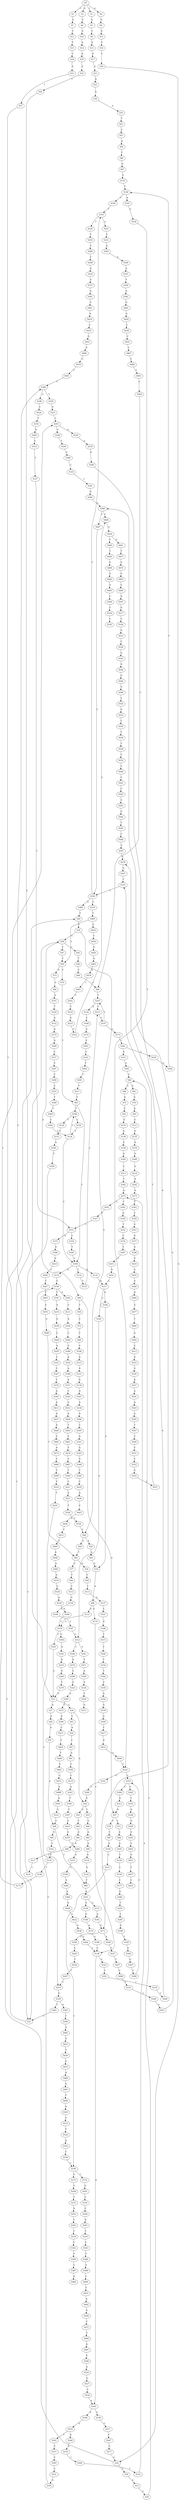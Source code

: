 strict digraph  {
	S0 -> S1 [ label = T ];
	S0 -> S2 [ label = G ];
	S0 -> S3 [ label = C ];
	S0 -> S4 [ label = A ];
	S1 -> S5 [ label = G ];
	S2 -> S6 [ label = C ];
	S3 -> S7 [ label = G ];
	S4 -> S8 [ label = G ];
	S5 -> S9 [ label = T ];
	S6 -> S10 [ label = G ];
	S7 -> S11 [ label = T ];
	S8 -> S12 [ label = G ];
	S9 -> S13 [ label = A ];
	S10 -> S14 [ label = A ];
	S11 -> S15 [ label = T ];
	S12 -> S16 [ label = T ];
	S13 -> S17 [ label = G ];
	S14 -> S18 [ label = A ];
	S15 -> S19 [ label = C ];
	S16 -> S20 [ label = C ];
	S17 -> S21 [ label = G ];
	S18 -> S22 [ label = G ];
	S19 -> S23 [ label = G ];
	S20 -> S24 [ label = G ];
	S21 -> S25 [ label = A ];
	S22 -> S26 [ label = T ];
	S23 -> S27 [ label = T ];
	S24 -> S28 [ label = C ];
	S24 -> S29 [ label = T ];
	S25 -> S30 [ label = A ];
	S26 -> S31 [ label = G ];
	S27 -> S32 [ label = C ];
	S28 -> S33 [ label = A ];
	S29 -> S34 [ label = C ];
	S30 -> S35 [ label = A ];
	S31 -> S36 [ label = G ];
	S31 -> S37 [ label = A ];
	S32 -> S38 [ label = C ];
	S33 -> S39 [ label = G ];
	S34 -> S38 [ label = C ];
	S34 -> S40 [ label = G ];
	S35 -> S41 [ label = T ];
	S36 -> S42 [ label = A ];
	S36 -> S43 [ label = T ];
	S37 -> S44 [ label = A ];
	S38 -> S45 [ label = C ];
	S38 -> S46 [ label = A ];
	S38 -> S47 [ label = T ];
	S39 -> S48 [ label = C ];
	S40 -> S49 [ label = G ];
	S40 -> S50 [ label = A ];
	S41 -> S51 [ label = C ];
	S42 -> S52 [ label = G ];
	S42 -> S53 [ label = C ];
	S43 -> S54 [ label = A ];
	S44 -> S55 [ label = G ];
	S45 -> S56 [ label = T ];
	S46 -> S57 [ label = A ];
	S46 -> S58 [ label = T ];
	S47 -> S59 [ label = T ];
	S48 -> S60 [ label = C ];
	S48 -> S61 [ label = A ];
	S49 -> S62 [ label = T ];
	S50 -> S63 [ label = A ];
	S51 -> S64 [ label = G ];
	S52 -> S65 [ label = C ];
	S53 -> S66 [ label = G ];
	S54 -> S67 [ label = C ];
	S55 -> S68 [ label = G ];
	S56 -> S69 [ label = C ];
	S57 -> S70 [ label = G ];
	S57 -> S71 [ label = C ];
	S58 -> S72 [ label = T ];
	S59 -> S73 [ label = A ];
	S59 -> S74 [ label = C ];
	S60 -> S75 [ label = A ];
	S61 -> S76 [ label = G ];
	S62 -> S77 [ label = G ];
	S62 -> S78 [ label = A ];
	S63 -> S79 [ label = G ];
	S64 -> S80 [ label = C ];
	S65 -> S81 [ label = G ];
	S66 -> S82 [ label = A ];
	S67 -> S83 [ label = A ];
	S68 -> S84 [ label = T ];
	S68 -> S85 [ label = G ];
	S69 -> S86 [ label = C ];
	S70 -> S87 [ label = T ];
	S71 -> S88 [ label = A ];
	S72 -> S89 [ label = T ];
	S73 -> S90 [ label = G ];
	S74 -> S91 [ label = T ];
	S75 -> S92 [ label = C ];
	S76 -> S93 [ label = A ];
	S77 -> S94 [ label = T ];
	S78 -> S95 [ label = C ];
	S79 -> S96 [ label = A ];
	S80 -> S97 [ label = G ];
	S81 -> S98 [ label = A ];
	S82 -> S99 [ label = A ];
	S83 -> S100 [ label = T ];
	S84 -> S101 [ label = A ];
	S85 -> S102 [ label = C ];
	S86 -> S103 [ label = T ];
	S87 -> S104 [ label = A ];
	S88 -> S105 [ label = G ];
	S89 -> S106 [ label = C ];
	S90 -> S107 [ label = A ];
	S91 -> S108 [ label = T ];
	S91 -> S109 [ label = C ];
	S92 -> S110 [ label = G ];
	S93 -> S111 [ label = G ];
	S94 -> S112 [ label = C ];
	S95 -> S113 [ label = T ];
	S96 -> S114 [ label = G ];
	S96 -> S115 [ label = A ];
	S97 -> S116 [ label = G ];
	S98 -> S117 [ label = G ];
	S99 -> S118 [ label = G ];
	S100 -> S119 [ label = C ];
	S101 -> S120 [ label = A ];
	S101 -> S121 [ label = G ];
	S102 -> S122 [ label = C ];
	S103 -> S123 [ label = C ];
	S103 -> S124 [ label = A ];
	S104 -> S125 [ label = C ];
	S105 -> S126 [ label = T ];
	S106 -> S127 [ label = A ];
	S107 -> S128 [ label = T ];
	S108 -> S129 [ label = T ];
	S108 -> S130 [ label = C ];
	S109 -> S131 [ label = C ];
	S109 -> S132 [ label = A ];
	S109 -> S133 [ label = G ];
	S110 -> S134 [ label = G ];
	S111 -> S135 [ label = G ];
	S112 -> S136 [ label = G ];
	S113 -> S137 [ label = A ];
	S114 -> S138 [ label = C ];
	S115 -> S139 [ label = G ];
	S116 -> S140 [ label = T ];
	S117 -> S141 [ label = C ];
	S118 -> S142 [ label = G ];
	S119 -> S143 [ label = A ];
	S120 -> S144 [ label = G ];
	S121 -> S145 [ label = A ];
	S122 -> S146 [ label = T ];
	S123 -> S147 [ label = C ];
	S124 -> S148 [ label = C ];
	S125 -> S149 [ label = C ];
	S126 -> S150 [ label = C ];
	S127 -> S151 [ label = A ];
	S128 -> S152 [ label = A ];
	S129 -> S153 [ label = C ];
	S130 -> S154 [ label = T ];
	S131 -> S155 [ label = T ];
	S132 -> S156 [ label = G ];
	S133 -> S157 [ label = A ];
	S134 -> S158 [ label = G ];
	S135 -> S159 [ label = A ];
	S136 -> S160 [ label = A ];
	S137 -> S161 [ label = C ];
	S138 -> S162 [ label = A ];
	S138 -> S163 [ label = G ];
	S139 -> S164 [ label = G ];
	S139 -> S165 [ label = T ];
	S140 -> S166 [ label = C ];
	S140 -> S167 [ label = A ];
	S141 -> S168 [ label = C ];
	S142 -> S84 [ label = T ];
	S143 -> S169 [ label = T ];
	S144 -> S170 [ label = A ];
	S145 -> S171 [ label = A ];
	S146 -> S172 [ label = G ];
	S147 -> S173 [ label = G ];
	S147 -> S103 [ label = T ];
	S148 -> S174 [ label = C ];
	S149 -> S175 [ label = G ];
	S149 -> S176 [ label = C ];
	S150 -> S177 [ label = C ];
	S151 -> S178 [ label = A ];
	S152 -> S179 [ label = A ];
	S153 -> S180 [ label = G ];
	S154 -> S109 [ label = C ];
	S154 -> S108 [ label = T ];
	S155 -> S123 [ label = C ];
	S156 -> S181 [ label = T ];
	S156 -> S182 [ label = A ];
	S157 -> S183 [ label = C ];
	S157 -> S184 [ label = A ];
	S158 -> S185 [ label = A ];
	S159 -> S186 [ label = G ];
	S160 -> S187 [ label = C ];
	S161 -> S188 [ label = G ];
	S162 -> S189 [ label = A ];
	S162 -> S190 [ label = G ];
	S163 -> S191 [ label = T ];
	S164 -> S192 [ label = A ];
	S165 -> S31 [ label = G ];
	S166 -> S193 [ label = T ];
	S167 -> S194 [ label = G ];
	S168 -> S195 [ label = T ];
	S168 -> S196 [ label = G ];
	S169 -> S197 [ label = C ];
	S170 -> S198 [ label = G ];
	S171 -> S199 [ label = C ];
	S171 -> S200 [ label = A ];
	S172 -> S201 [ label = T ];
	S173 -> S202 [ label = C ];
	S174 -> S203 [ label = C ];
	S175 -> S204 [ label = T ];
	S176 -> S205 [ label = G ];
	S177 -> S206 [ label = G ];
	S178 -> S207 [ label = A ];
	S179 -> S208 [ label = A ];
	S180 -> S209 [ label = T ];
	S181 -> S210 [ label = A ];
	S182 -> S211 [ label = C ];
	S183 -> S212 [ label = G ];
	S184 -> S79 [ label = G ];
	S185 -> S213 [ label = C ];
	S186 -> S214 [ label = G ];
	S187 -> S212 [ label = G ];
	S188 -> S215 [ label = T ];
	S189 -> S216 [ label = G ];
	S190 -> S217 [ label = G ];
	S191 -> S218 [ label = C ];
	S192 -> S219 [ label = A ];
	S193 -> S220 [ label = T ];
	S193 -> S221 [ label = A ];
	S194 -> S222 [ label = T ];
	S195 -> S223 [ label = G ];
	S196 -> S224 [ label = C ];
	S197 -> S225 [ label = A ];
	S198 -> S138 [ label = C ];
	S199 -> S226 [ label = C ];
	S200 -> S227 [ label = T ];
	S201 -> S228 [ label = G ];
	S201 -> S229 [ label = A ];
	S202 -> S230 [ label = G ];
	S202 -> S231 [ label = A ];
	S203 -> S232 [ label = C ];
	S204 -> S233 [ label = T ];
	S205 -> S234 [ label = C ];
	S206 -> S235 [ label = T ];
	S207 -> S236 [ label = A ];
	S208 -> S237 [ label = C ];
	S209 -> S32 [ label = C ];
	S210 -> S238 [ label = G ];
	S211 -> S239 [ label = A ];
	S212 -> S240 [ label = C ];
	S212 -> S241 [ label = G ];
	S213 -> S242 [ label = T ];
	S214 -> S243 [ label = A ];
	S215 -> S244 [ label = T ];
	S216 -> S245 [ label = T ];
	S216 -> S246 [ label = G ];
	S217 -> S247 [ label = T ];
	S218 -> S248 [ label = C ];
	S219 -> S249 [ label = G ];
	S220 -> S250 [ label = C ];
	S221 -> S251 [ label = T ];
	S222 -> S252 [ label = G ];
	S222 -> S253 [ label = C ];
	S223 -> S201 [ label = T ];
	S224 -> S254 [ label = T ];
	S225 -> S255 [ label = G ];
	S226 -> S256 [ label = T ];
	S227 -> S257 [ label = T ];
	S228 -> S258 [ label = T ];
	S229 -> S259 [ label = G ];
	S230 -> S260 [ label = G ];
	S231 -> S261 [ label = G ];
	S232 -> S262 [ label = T ];
	S233 -> S263 [ label = A ];
	S234 -> S264 [ label = C ];
	S235 -> S265 [ label = T ];
	S236 -> S266 [ label = G ];
	S237 -> S267 [ label = C ];
	S238 -> S268 [ label = C ];
	S239 -> S269 [ label = C ];
	S240 -> S270 [ label = A ];
	S241 -> S271 [ label = T ];
	S242 -> S272 [ label = A ];
	S243 -> S273 [ label = A ];
	S244 -> S274 [ label = T ];
	S245 -> S275 [ label = C ];
	S246 -> S276 [ label = A ];
	S247 -> S277 [ label = C ];
	S248 -> S278 [ label = G ];
	S249 -> S279 [ label = T ];
	S250 -> S280 [ label = C ];
	S251 -> S281 [ label = A ];
	S252 -> S282 [ label = G ];
	S253 -> S283 [ label = G ];
	S253 -> S284 [ label = C ];
	S254 -> S285 [ label = A ];
	S255 -> S286 [ label = G ];
	S256 -> S287 [ label = T ];
	S257 -> S288 [ label = C ];
	S258 -> S289 [ label = C ];
	S259 -> S290 [ label = A ];
	S260 -> S140 [ label = T ];
	S261 -> S48 [ label = C ];
	S262 -> S291 [ label = T ];
	S263 -> S292 [ label = C ];
	S264 -> S293 [ label = A ];
	S265 -> S294 [ label = G ];
	S266 -> S295 [ label = T ];
	S267 -> S296 [ label = T ];
	S268 -> S297 [ label = A ];
	S269 -> S298 [ label = G ];
	S270 -> S299 [ label = G ];
	S271 -> S300 [ label = A ];
	S272 -> S301 [ label = C ];
	S272 -> S302 [ label = T ];
	S273 -> S303 [ label = T ];
	S274 -> S304 [ label = T ];
	S275 -> S305 [ label = T ];
	S276 -> S306 [ label = C ];
	S277 -> S24 [ label = G ];
	S278 -> S307 [ label = G ];
	S279 -> S31 [ label = G ];
	S280 -> S308 [ label = T ];
	S281 -> S309 [ label = A ];
	S282 -> S42 [ label = A ];
	S283 -> S310 [ label = T ];
	S284 -> S311 [ label = A ];
	S285 -> S312 [ label = C ];
	S286 -> S313 [ label = G ];
	S287 -> S314 [ label = C ];
	S288 -> S315 [ label = C ];
	S289 -> S316 [ label = C ];
	S290 -> S171 [ label = A ];
	S291 -> S317 [ label = C ];
	S292 -> S318 [ label = T ];
	S293 -> S319 [ label = C ];
	S294 -> S320 [ label = T ];
	S295 -> S321 [ label = A ];
	S296 -> S322 [ label = C ];
	S297 -> S323 [ label = C ];
	S298 -> S324 [ label = A ];
	S299 -> S325 [ label = G ];
	S300 -> S326 [ label = A ];
	S301 -> S327 [ label = T ];
	S302 -> S328 [ label = G ];
	S303 -> S329 [ label = T ];
	S304 -> S330 [ label = C ];
	S305 -> S331 [ label = C ];
	S306 -> S332 [ label = T ];
	S307 -> S333 [ label = T ];
	S308 -> S334 [ label = A ];
	S309 -> S335 [ label = A ];
	S310 -> S336 [ label = A ];
	S311 -> S57 [ label = A ];
	S312 -> S337 [ label = T ];
	S313 -> S338 [ label = G ];
	S314 -> S339 [ label = G ];
	S315 -> S340 [ label = C ];
	S316 -> S341 [ label = C ];
	S317 -> S91 [ label = T ];
	S318 -> S342 [ label = C ];
	S319 -> S343 [ label = C ];
	S320 -> S344 [ label = A ];
	S321 -> S345 [ label = G ];
	S322 -> S346 [ label = T ];
	S323 -> S347 [ label = C ];
	S324 -> S348 [ label = A ];
	S325 -> S349 [ label = A ];
	S326 -> S350 [ label = T ];
	S327 -> S351 [ label = T ];
	S328 -> S352 [ label = T ];
	S329 -> S353 [ label = G ];
	S330 -> S354 [ label = G ];
	S331 -> S355 [ label = A ];
	S332 -> S272 [ label = A ];
	S333 -> S356 [ label = C ];
	S334 -> S357 [ label = G ];
	S335 -> S358 [ label = T ];
	S336 -> S359 [ label = G ];
	S337 -> S351 [ label = T ];
	S338 -> S360 [ label = A ];
	S339 -> S361 [ label = A ];
	S339 -> S362 [ label = T ];
	S340 -> S363 [ label = G ];
	S341 -> S364 [ label = G ];
	S342 -> S365 [ label = G ];
	S343 -> S366 [ label = T ];
	S344 -> S367 [ label = G ];
	S345 -> S368 [ label = G ];
	S346 -> S369 [ label = T ];
	S347 -> S370 [ label = C ];
	S348 -> S371 [ label = A ];
	S349 -> S372 [ label = C ];
	S350 -> S373 [ label = G ];
	S351 -> S374 [ label = C ];
	S351 -> S375 [ label = A ];
	S352 -> S376 [ label = C ];
	S353 -> S377 [ label = G ];
	S354 -> S378 [ label = G ];
	S355 -> S156 [ label = G ];
	S356 -> S379 [ label = C ];
	S356 -> S193 [ label = T ];
	S356 -> S380 [ label = G ];
	S357 -> S381 [ label = G ];
	S358 -> S382 [ label = A ];
	S359 -> S383 [ label = G ];
	S360 -> S384 [ label = A ];
	S361 -> S385 [ label = T ];
	S362 -> S32 [ label = C ];
	S363 -> S386 [ label = G ];
	S364 -> S386 [ label = G ];
	S365 -> S387 [ label = T ];
	S366 -> S388 [ label = G ];
	S367 -> S389 [ label = T ];
	S368 -> S390 [ label = T ];
	S369 -> S391 [ label = C ];
	S370 -> S392 [ label = A ];
	S371 -> S393 [ label = C ];
	S372 -> S394 [ label = A ];
	S374 -> S395 [ label = T ];
	S375 -> S396 [ label = A ];
	S376 -> S397 [ label = T ];
	S377 -> S398 [ label = A ];
	S378 -> S399 [ label = G ];
	S379 -> S400 [ label = T ];
	S380 -> S29 [ label = T ];
	S381 -> S401 [ label = C ];
	S382 -> S402 [ label = G ];
	S383 -> S403 [ label = C ];
	S384 -> S404 [ label = A ];
	S385 -> S405 [ label = A ];
	S386 -> S406 [ label = C ];
	S386 -> S407 [ label = T ];
	S387 -> S408 [ label = A ];
	S388 -> S409 [ label = C ];
	S389 -> S253 [ label = C ];
	S390 -> S410 [ label = C ];
	S391 -> S154 [ label = T ];
	S392 -> S411 [ label = A ];
	S393 -> S412 [ label = C ];
	S394 -> S413 [ label = C ];
	S395 -> S109 [ label = C ];
	S396 -> S414 [ label = A ];
	S397 -> S415 [ label = C ];
	S398 -> S416 [ label = G ];
	S399 -> S417 [ label = T ];
	S400 -> S418 [ label = C ];
	S400 -> S59 [ label = T ];
	S401 -> S419 [ label = A ];
	S402 -> S420 [ label = G ];
	S403 -> S421 [ label = G ];
	S404 -> S422 [ label = G ];
	S405 -> S423 [ label = A ];
	S406 -> S424 [ label = G ];
	S407 -> S356 [ label = C ];
	S409 -> S425 [ label = C ];
	S410 -> S426 [ label = A ];
	S411 -> S427 [ label = A ];
	S412 -> S428 [ label = A ];
	S413 -> S429 [ label = C ];
	S414 -> S430 [ label = G ];
	S415 -> S431 [ label = G ];
	S416 -> S432 [ label = G ];
	S417 -> S433 [ label = A ];
	S418 -> S434 [ label = T ];
	S419 -> S435 [ label = C ];
	S420 -> S436 [ label = C ];
	S421 -> S437 [ label = T ];
	S422 -> S438 [ label = A ];
	S423 -> S439 [ label = T ];
	S424 -> S440 [ label = C ];
	S424 -> S441 [ label = G ];
	S425 -> S442 [ label = A ];
	S426 -> S443 [ label = C ];
	S427 -> S444 [ label = A ];
	S428 -> S445 [ label = T ];
	S429 -> S446 [ label = T ];
	S430 -> S447 [ label = T ];
	S431 -> S157 [ label = A ];
	S432 -> S448 [ label = G ];
	S433 -> S449 [ label = G ];
	S434 -> S450 [ label = G ];
	S435 -> S451 [ label = G ];
	S436 -> S452 [ label = C ];
	S437 -> S453 [ label = C ];
	S438 -> S454 [ label = G ];
	S439 -> S455 [ label = G ];
	S440 -> S456 [ label = T ];
	S441 -> S457 [ label = T ];
	S442 -> S458 [ label = A ];
	S443 -> S459 [ label = A ];
	S444 -> S460 [ label = G ];
	S445 -> S461 [ label = C ];
	S446 -> S462 [ label = T ];
	S447 -> S463 [ label = C ];
	S448 -> S464 [ label = A ];
	S449 -> S222 [ label = T ];
	S450 -> S465 [ label = G ];
	S451 -> S466 [ label = A ];
	S452 -> S467 [ label = C ];
	S454 -> S138 [ label = C ];
	S455 -> S468 [ label = A ];
	S456 -> S469 [ label = G ];
	S457 -> S470 [ label = G ];
	S458 -> S471 [ label = C ];
	S459 -> S472 [ label = C ];
	S460 -> S473 [ label = A ];
	S461 -> S474 [ label = T ];
	S462 -> S475 [ label = G ];
	S463 -> S476 [ label = G ];
	S464 -> S477 [ label = G ];
	S465 -> S478 [ label = A ];
	S466 -> S479 [ label = G ];
	S467 -> S480 [ label = C ];
	S468 -> S481 [ label = G ];
	S469 -> S482 [ label = G ];
	S470 -> S483 [ label = G ];
	S471 -> S484 [ label = T ];
	S472 -> S485 [ label = C ];
	S473 -> S486 [ label = C ];
	S474 -> S487 [ label = C ];
	S475 -> S488 [ label = A ];
	S476 -> S489 [ label = G ];
	S477 -> S490 [ label = T ];
	S478 -> S491 [ label = C ];
	S479 -> S492 [ label = C ];
	S480 -> S493 [ label = T ];
	S481 -> S494 [ label = T ];
	S482 -> S495 [ label = G ];
	S483 -> S496 [ label = C ];
	S484 -> S497 [ label = A ];
	S485 -> S498 [ label = A ];
	S486 -> S499 [ label = C ];
	S487 -> S500 [ label = T ];
	S488 -> S501 [ label = A ];
	S489 -> S62 [ label = T ];
	S490 -> S502 [ label = G ];
	S491 -> S503 [ label = C ];
	S492 -> S168 [ label = C ];
	S493 -> S504 [ label = C ];
	S494 -> S505 [ label = A ];
	S495 -> S506 [ label = C ];
	S496 -> S507 [ label = A ];
	S497 -> S508 [ label = G ];
	S498 -> S509 [ label = A ];
	S499 -> S510 [ label = T ];
	S500 -> S511 [ label = C ];
	S501 -> S512 [ label = G ];
	S502 -> S513 [ label = C ];
	S503 -> S514 [ label = C ];
	S504 -> S86 [ label = C ];
	S505 -> S515 [ label = G ];
	S506 -> S516 [ label = C ];
	S507 -> S517 [ label = G ];
	S508 -> S518 [ label = A ];
	S509 -> S519 [ label = A ];
	S510 -> S520 [ label = T ];
	S511 -> S521 [ label = G ];
	S512 -> S68 [ label = G ];
	S513 -> S522 [ label = A ];
	S514 -> S523 [ label = G ];
	S515 -> S524 [ label = T ];
	S516 -> S525 [ label = C ];
	S517 -> S526 [ label = C ];
	S518 -> S527 [ label = G ];
	S519 -> S528 [ label = G ];
	S520 -> S314 [ label = C ];
	S521 -> S529 [ label = T ];
	S522 -> S530 [ label = G ];
	S523 -> S531 [ label = G ];
	S524 -> S532 [ label = A ];
	S526 -> S533 [ label = G ];
	S527 -> S534 [ label = C ];
	S528 -> S535 [ label = A ];
	S529 -> S536 [ label = C ];
	S530 -> S537 [ label = A ];
	S531 -> S406 [ label = C ];
	S532 -> S538 [ label = C ];
	S533 -> S539 [ label = C ];
	S534 -> S162 [ label = A ];
	S535 -> S540 [ label = A ];
	S536 -> S40 [ label = G ];
	S537 -> S541 [ label = A ];
	S538 -> S149 [ label = C ];
	S539 -> S542 [ label = G ];
	S540 -> S139 [ label = G ];
	S541 -> S543 [ label = A ];
	S542 -> S544 [ label = G ];
	S543 -> S545 [ label = G ];
	S544 -> S546 [ label = G ];
	S545 -> S547 [ label = T ];
	S546 -> S548 [ label = G ];
	S547 -> S549 [ label = T ];
	S548 -> S550 [ label = T ];
	S549 -> S551 [ label = C ];
	S550 -> S552 [ label = G ];
	S551 -> S553 [ label = C ];
	S552 -> S554 [ label = C ];
	S553 -> S555 [ label = G ];
	S554 -> S556 [ label = T ];
	S555 -> S557 [ label = G ];
	S556 -> S558 [ label = T ];
	S557 -> S333 [ label = T ];
	S558 -> S559 [ label = C ];
	S559 -> S560 [ label = C ];
	S560 -> S561 [ label = C ];
	S561 -> S562 [ label = C ];
	S562 -> S563 [ label = C ];
	S563 -> S564 [ label = G ];
	S564 -> S565 [ label = T ];
	S565 -> S566 [ label = C ];
	S566 -> S567 [ label = C ];
	S567 -> S278 [ label = G ];
}
